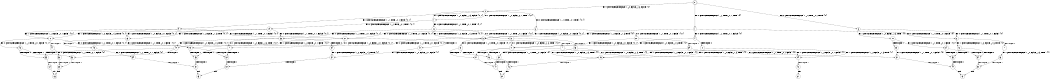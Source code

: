 digraph BCG {
size = "7, 10.5";
center = TRUE;
node [shape = circle];
0 [peripheries = 2];
0 -> 1 [label = "EX !0 !ATOMIC_EXCH_BRANCH (1, +1, TRUE, +0, 1, TRUE) !{0}"];
0 -> 2 [label = "EX !1 !ATOMIC_EXCH_BRANCH (1, +0, FALSE, +1, 3, FALSE) !{0}"];
0 -> 3 [label = "EX !0 !ATOMIC_EXCH_BRANCH (1, +1, TRUE, +0, 1, TRUE) !{0}"];
1 -> 4 [label = "EX !0 !ATOMIC_EXCH_BRANCH (1, +1, TRUE, +0, 1, FALSE) !{0}"];
1 -> 5 [label = "EX !1 !ATOMIC_EXCH_BRANCH (1, +0, FALSE, +1, 3, TRUE) !{0}"];
1 -> 6 [label = "EX !0 !ATOMIC_EXCH_BRANCH (1, +1, TRUE, +0, 1, FALSE) !{0}"];
2 -> 7 [label = "EX !1 !ATOMIC_EXCH_BRANCH (1, +0, FALSE, +0, 1, TRUE) !{0, 1}"];
2 -> 8 [label = "EX !0 !ATOMIC_EXCH_BRANCH (1, +1, TRUE, +0, 1, TRUE) !{0, 1}"];
2 -> 9 [label = "EX !0 !ATOMIC_EXCH_BRANCH (1, +1, TRUE, +0, 1, TRUE) !{0, 1}"];
3 -> 10 [label = "EX !1 !ATOMIC_EXCH_BRANCH (1, +0, FALSE, +1, 3, TRUE) !{0}"];
3 -> 6 [label = "EX !0 !ATOMIC_EXCH_BRANCH (1, +1, TRUE, +0, 1, FALSE) !{0}"];
4 -> 11 [label = "EX !1 !ATOMIC_EXCH_BRANCH (1, +0, FALSE, +1, 3, TRUE) !{0}"];
4 -> 12 [label = "TERMINATE !0"];
5 -> 13 [label = "EX !0 !ATOMIC_EXCH_BRANCH (1, +1, TRUE, +0, 1, FALSE) !{0, 1}"];
5 -> 14 [label = "TERMINATE !1"];
5 -> 15 [label = "EX !0 !ATOMIC_EXCH_BRANCH (1, +1, TRUE, +0, 1, FALSE) !{0, 1}"];
6 -> 16 [label = "EX !1 !ATOMIC_EXCH_BRANCH (1, +0, FALSE, +1, 3, TRUE) !{0}"];
6 -> 17 [label = "TERMINATE !0"];
7 -> 2 [label = "EX !1 !ATOMIC_EXCH_BRANCH (1, +0, FALSE, +1, 3, FALSE) !{0, 1}"];
7 -> 18 [label = "EX !0 !ATOMIC_EXCH_BRANCH (1, +1, TRUE, +0, 1, TRUE) !{0, 1}"];
7 -> 19 [label = "EX !0 !ATOMIC_EXCH_BRANCH (1, +1, TRUE, +0, 1, TRUE) !{0, 1}"];
8 -> 20 [label = "EX !0 !ATOMIC_EXCH_BRANCH (1, +1, TRUE, +0, 1, FALSE) !{0, 1}"];
8 -> 5 [label = "EX !1 !ATOMIC_EXCH_BRANCH (1, +0, FALSE, +0, 1, FALSE) !{0, 1}"];
8 -> 21 [label = "EX !0 !ATOMIC_EXCH_BRANCH (1, +1, TRUE, +0, 1, FALSE) !{0, 1}"];
9 -> 22 [label = "EX !1 !ATOMIC_EXCH_BRANCH (1, +0, FALSE, +0, 1, FALSE) !{0, 1}"];
9 -> 21 [label = "EX !0 !ATOMIC_EXCH_BRANCH (1, +1, TRUE, +0, 1, FALSE) !{0, 1}"];
9 -> 23 [label = "EX !1 !ATOMIC_EXCH_BRANCH (1, +0, FALSE, +0, 1, FALSE) !{0, 1}"];
10 -> 24 [label = "EX !0 !ATOMIC_EXCH_BRANCH (1, +1, TRUE, +0, 1, FALSE) !{0, 1}"];
10 -> 25 [label = "TERMINATE !1"];
11 -> 26 [label = "TERMINATE !0"];
11 -> 27 [label = "TERMINATE !1"];
12 -> 28 [label = "EX !1 !ATOMIC_EXCH_BRANCH (1, +0, FALSE, +1, 3, TRUE) !{1}"];
12 -> 29 [label = "EX !1 !ATOMIC_EXCH_BRANCH (1, +0, FALSE, +1, 3, TRUE) !{1}"];
13 -> 26 [label = "TERMINATE !0"];
13 -> 27 [label = "TERMINATE !1"];
14 -> 30 [label = "EX !0 !ATOMIC_EXCH_BRANCH (1, +1, TRUE, +0, 1, FALSE) !{0}"];
14 -> 31 [label = "EX !0 !ATOMIC_EXCH_BRANCH (1, +1, TRUE, +0, 1, FALSE) !{0}"];
15 -> 32 [label = "TERMINATE !0"];
15 -> 33 [label = "TERMINATE !1"];
16 -> 34 [label = "TERMINATE !0"];
16 -> 35 [label = "TERMINATE !1"];
17 -> 36 [label = "EX !1 !ATOMIC_EXCH_BRANCH (1, +0, FALSE, +1, 3, TRUE) !{1}"];
18 -> 37 [label = "EX !0 !ATOMIC_EXCH_BRANCH (1, +1, TRUE, +0, 1, FALSE) !{0, 1}"];
18 -> 5 [label = "EX !1 !ATOMIC_EXCH_BRANCH (1, +0, FALSE, +1, 3, TRUE) !{0, 1}"];
18 -> 38 [label = "EX !0 !ATOMIC_EXCH_BRANCH (1, +1, TRUE, +0, 1, FALSE) !{0, 1}"];
19 -> 22 [label = "EX !1 !ATOMIC_EXCH_BRANCH (1, +0, FALSE, +1, 3, TRUE) !{0, 1}"];
19 -> 38 [label = "EX !0 !ATOMIC_EXCH_BRANCH (1, +1, TRUE, +0, 1, FALSE) !{0, 1}"];
19 -> 23 [label = "EX !1 !ATOMIC_EXCH_BRANCH (1, +0, FALSE, +1, 3, TRUE) !{0, 1}"];
20 -> 11 [label = "EX !1 !ATOMIC_EXCH_BRANCH (1, +0, FALSE, +0, 1, FALSE) !{0, 1}"];
20 -> 39 [label = "TERMINATE !0"];
21 -> 40 [label = "EX !1 !ATOMIC_EXCH_BRANCH (1, +0, FALSE, +0, 1, FALSE) !{0, 1}"];
21 -> 41 [label = "EX !1 !ATOMIC_EXCH_BRANCH (1, +0, FALSE, +0, 1, FALSE) !{0, 1}"];
21 -> 42 [label = "TERMINATE !0"];
22 -> 43 [label = "EX !0 !ATOMIC_EXCH_BRANCH (1, +1, TRUE, +0, 1, FALSE) !{0, 1}"];
22 -> 44 [label = "TERMINATE !1"];
22 -> 15 [label = "EX !0 !ATOMIC_EXCH_BRANCH (1, +1, TRUE, +0, 1, FALSE) !{0, 1}"];
23 -> 15 [label = "EX !0 !ATOMIC_EXCH_BRANCH (1, +1, TRUE, +0, 1, FALSE) !{0, 1}"];
23 -> 45 [label = "TERMINATE !1"];
24 -> 34 [label = "TERMINATE !0"];
24 -> 35 [label = "TERMINATE !1"];
25 -> 31 [label = "EX !0 !ATOMIC_EXCH_BRANCH (1, +1, TRUE, +0, 1, FALSE) !{0}"];
26 -> 46 [label = "TERMINATE !1"];
27 -> 47 [label = "TERMINATE !0"];
28 -> 46 [label = "TERMINATE !1"];
29 -> 48 [label = "TERMINATE !1"];
30 -> 47 [label = "TERMINATE !0"];
31 -> 49 [label = "TERMINATE !0"];
32 -> 50 [label = "TERMINATE !1"];
33 -> 51 [label = "TERMINATE !0"];
34 -> 52 [label = "TERMINATE !1"];
35 -> 49 [label = "TERMINATE !0"];
36 -> 52 [label = "TERMINATE !1"];
37 -> 11 [label = "EX !1 !ATOMIC_EXCH_BRANCH (1, +0, FALSE, +1, 3, TRUE) !{0, 1}"];
37 -> 53 [label = "TERMINATE !0"];
38 -> 40 [label = "EX !1 !ATOMIC_EXCH_BRANCH (1, +0, FALSE, +1, 3, TRUE) !{0, 1}"];
38 -> 41 [label = "EX !1 !ATOMIC_EXCH_BRANCH (1, +0, FALSE, +1, 3, TRUE) !{0, 1}"];
38 -> 54 [label = "TERMINATE !0"];
39 -> 28 [label = "EX !1 !ATOMIC_EXCH_BRANCH (1, +0, FALSE, +0, 1, FALSE) !{1}"];
39 -> 29 [label = "EX !1 !ATOMIC_EXCH_BRANCH (1, +0, FALSE, +0, 1, FALSE) !{1}"];
40 -> 55 [label = "TERMINATE !0"];
40 -> 56 [label = "TERMINATE !1"];
41 -> 32 [label = "TERMINATE !0"];
41 -> 33 [label = "TERMINATE !1"];
42 -> 57 [label = "EX !1 !ATOMIC_EXCH_BRANCH (1, +0, FALSE, +0, 1, FALSE) !{1}"];
43 -> 55 [label = "TERMINATE !0"];
43 -> 56 [label = "TERMINATE !1"];
44 -> 58 [label = "EX !0 !ATOMIC_EXCH_BRANCH (1, +1, TRUE, +0, 1, FALSE) !{0}"];
45 -> 59 [label = "EX !0 !ATOMIC_EXCH_BRANCH (1, +1, TRUE, +0, 1, FALSE) !{0}"];
46 -> 60 [label = "exit"];
47 -> 60 [label = "exit"];
48 -> 61 [label = "exit"];
49 -> 62 [label = "exit"];
50 -> 63 [label = "exit"];
51 -> 63 [label = "exit"];
52 -> 62 [label = "exit"];
53 -> 28 [label = "EX !1 !ATOMIC_EXCH_BRANCH (1, +0, FALSE, +1, 3, TRUE) !{1}"];
53 -> 29 [label = "EX !1 !ATOMIC_EXCH_BRANCH (1, +0, FALSE, +1, 3, TRUE) !{1}"];
54 -> 57 [label = "EX !1 !ATOMIC_EXCH_BRANCH (1, +0, FALSE, +1, 3, TRUE) !{1}"];
55 -> 64 [label = "TERMINATE !1"];
56 -> 65 [label = "TERMINATE !0"];
57 -> 50 [label = "TERMINATE !1"];
58 -> 65 [label = "TERMINATE !0"];
59 -> 51 [label = "TERMINATE !0"];
64 -> 66 [label = "exit"];
65 -> 66 [label = "exit"];
}
